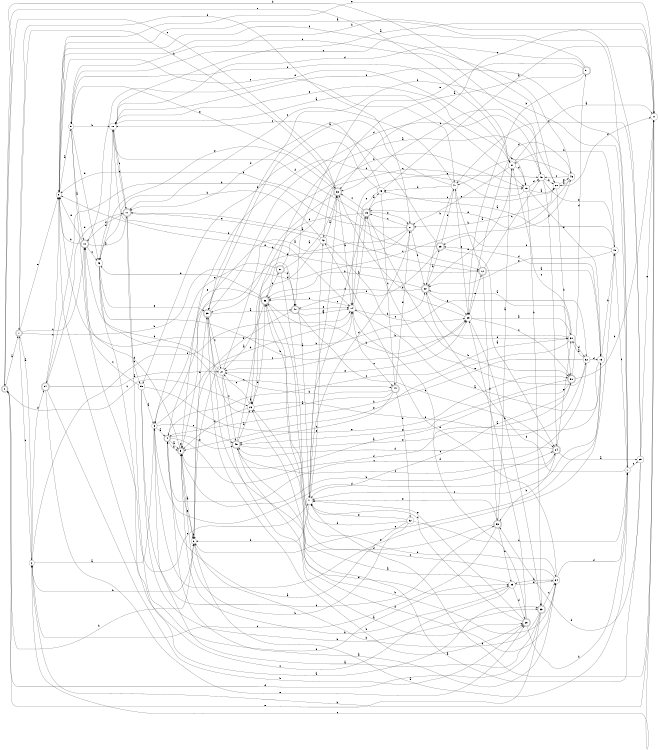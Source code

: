 digraph n45_9 {
__start0 [label="" shape="none"];

rankdir=LR;
size="8,5";

s0 [style="rounded,filled", color="black", fillcolor="white" shape="doublecircle", label="0"];
s1 [style="rounded,filled", color="black", fillcolor="white" shape="doublecircle", label="1"];
s2 [style="filled", color="black", fillcolor="white" shape="circle", label="2"];
s3 [style="filled", color="black", fillcolor="white" shape="circle", label="3"];
s4 [style="rounded,filled", color="black", fillcolor="white" shape="doublecircle", label="4"];
s5 [style="rounded,filled", color="black", fillcolor="white" shape="doublecircle", label="5"];
s6 [style="filled", color="black", fillcolor="white" shape="circle", label="6"];
s7 [style="filled", color="black", fillcolor="white" shape="circle", label="7"];
s8 [style="filled", color="black", fillcolor="white" shape="circle", label="8"];
s9 [style="filled", color="black", fillcolor="white" shape="circle", label="9"];
s10 [style="rounded,filled", color="black", fillcolor="white" shape="doublecircle", label="10"];
s11 [style="rounded,filled", color="black", fillcolor="white" shape="doublecircle", label="11"];
s12 [style="rounded,filled", color="black", fillcolor="white" shape="doublecircle", label="12"];
s13 [style="filled", color="black", fillcolor="white" shape="circle", label="13"];
s14 [style="filled", color="black", fillcolor="white" shape="circle", label="14"];
s15 [style="rounded,filled", color="black", fillcolor="white" shape="doublecircle", label="15"];
s16 [style="filled", color="black", fillcolor="white" shape="circle", label="16"];
s17 [style="filled", color="black", fillcolor="white" shape="circle", label="17"];
s18 [style="filled", color="black", fillcolor="white" shape="circle", label="18"];
s19 [style="filled", color="black", fillcolor="white" shape="circle", label="19"];
s20 [style="filled", color="black", fillcolor="white" shape="circle", label="20"];
s21 [style="rounded,filled", color="black", fillcolor="white" shape="doublecircle", label="21"];
s22 [style="rounded,filled", color="black", fillcolor="white" shape="doublecircle", label="22"];
s23 [style="rounded,filled", color="black", fillcolor="white" shape="doublecircle", label="23"];
s24 [style="rounded,filled", color="black", fillcolor="white" shape="doublecircle", label="24"];
s25 [style="filled", color="black", fillcolor="white" shape="circle", label="25"];
s26 [style="filled", color="black", fillcolor="white" shape="circle", label="26"];
s27 [style="filled", color="black", fillcolor="white" shape="circle", label="27"];
s28 [style="rounded,filled", color="black", fillcolor="white" shape="doublecircle", label="28"];
s29 [style="filled", color="black", fillcolor="white" shape="circle", label="29"];
s30 [style="filled", color="black", fillcolor="white" shape="circle", label="30"];
s31 [style="filled", color="black", fillcolor="white" shape="circle", label="31"];
s32 [style="filled", color="black", fillcolor="white" shape="circle", label="32"];
s33 [style="rounded,filled", color="black", fillcolor="white" shape="doublecircle", label="33"];
s34 [style="filled", color="black", fillcolor="white" shape="circle", label="34"];
s35 [style="filled", color="black", fillcolor="white" shape="circle", label="35"];
s36 [style="rounded,filled", color="black", fillcolor="white" shape="doublecircle", label="36"];
s37 [style="rounded,filled", color="black", fillcolor="white" shape="doublecircle", label="37"];
s38 [style="rounded,filled", color="black", fillcolor="white" shape="doublecircle", label="38"];
s39 [style="rounded,filled", color="black", fillcolor="white" shape="doublecircle", label="39"];
s40 [style="rounded,filled", color="black", fillcolor="white" shape="doublecircle", label="40"];
s41 [style="filled", color="black", fillcolor="white" shape="circle", label="41"];
s42 [style="filled", color="black", fillcolor="white" shape="circle", label="42"];
s43 [style="filled", color="black", fillcolor="white" shape="circle", label="43"];
s44 [style="rounded,filled", color="black", fillcolor="white" shape="doublecircle", label="44"];
s45 [style="rounded,filled", color="black", fillcolor="white" shape="doublecircle", label="45"];
s46 [style="filled", color="black", fillcolor="white" shape="circle", label="46"];
s47 [style="filled", color="black", fillcolor="white" shape="circle", label="47"];
s48 [style="filled", color="black", fillcolor="white" shape="circle", label="48"];
s49 [style="filled", color="black", fillcolor="white" shape="circle", label="49"];
s50 [style="rounded,filled", color="black", fillcolor="white" shape="doublecircle", label="50"];
s51 [style="rounded,filled", color="black", fillcolor="white" shape="doublecircle", label="51"];
s52 [style="filled", color="black", fillcolor="white" shape="circle", label="52"];
s53 [style="rounded,filled", color="black", fillcolor="white" shape="doublecircle", label="53"];
s54 [style="rounded,filled", color="black", fillcolor="white" shape="doublecircle", label="54"];
s55 [style="filled", color="black", fillcolor="white" shape="circle", label="55"];
s0 -> s1 [label="a"];
s0 -> s6 [label="b"];
s0 -> s26 [label="c"];
s0 -> s20 [label="d"];
s0 -> s19 [label="e"];
s1 -> s2 [label="a"];
s1 -> s40 [label="b"];
s1 -> s10 [label="c"];
s1 -> s21 [label="d"];
s1 -> s8 [label="e"];
s2 -> s3 [label="a"];
s2 -> s6 [label="b"];
s2 -> s1 [label="c"];
s2 -> s54 [label="d"];
s2 -> s14 [label="e"];
s3 -> s4 [label="a"];
s3 -> s14 [label="b"];
s3 -> s45 [label="c"];
s3 -> s24 [label="d"];
s3 -> s49 [label="e"];
s4 -> s5 [label="a"];
s4 -> s5 [label="b"];
s4 -> s30 [label="c"];
s4 -> s32 [label="d"];
s4 -> s45 [label="e"];
s5 -> s6 [label="a"];
s5 -> s24 [label="b"];
s5 -> s20 [label="c"];
s5 -> s10 [label="d"];
s5 -> s5 [label="e"];
s6 -> s7 [label="a"];
s6 -> s39 [label="b"];
s6 -> s14 [label="c"];
s6 -> s6 [label="d"];
s6 -> s5 [label="e"];
s7 -> s8 [label="a"];
s7 -> s39 [label="b"];
s7 -> s25 [label="c"];
s7 -> s22 [label="d"];
s7 -> s18 [label="e"];
s8 -> s9 [label="a"];
s8 -> s32 [label="b"];
s8 -> s47 [label="c"];
s8 -> s46 [label="d"];
s8 -> s17 [label="e"];
s9 -> s10 [label="a"];
s9 -> s18 [label="b"];
s9 -> s41 [label="c"];
s9 -> s43 [label="d"];
s9 -> s38 [label="e"];
s10 -> s11 [label="a"];
s10 -> s8 [label="b"];
s10 -> s43 [label="c"];
s10 -> s31 [label="d"];
s10 -> s8 [label="e"];
s11 -> s12 [label="a"];
s11 -> s55 [label="b"];
s11 -> s18 [label="c"];
s11 -> s10 [label="d"];
s11 -> s35 [label="e"];
s12 -> s13 [label="a"];
s12 -> s47 [label="b"];
s12 -> s48 [label="c"];
s12 -> s53 [label="d"];
s12 -> s8 [label="e"];
s13 -> s14 [label="a"];
s13 -> s49 [label="b"];
s13 -> s41 [label="c"];
s13 -> s23 [label="d"];
s13 -> s6 [label="e"];
s14 -> s15 [label="a"];
s14 -> s22 [label="b"];
s14 -> s44 [label="c"];
s14 -> s36 [label="d"];
s14 -> s48 [label="e"];
s15 -> s16 [label="a"];
s15 -> s50 [label="b"];
s15 -> s38 [label="c"];
s15 -> s26 [label="d"];
s15 -> s21 [label="e"];
s16 -> s17 [label="a"];
s16 -> s55 [label="b"];
s16 -> s44 [label="c"];
s16 -> s11 [label="d"];
s16 -> s14 [label="e"];
s17 -> s18 [label="a"];
s17 -> s2 [label="b"];
s17 -> s2 [label="c"];
s17 -> s41 [label="d"];
s17 -> s38 [label="e"];
s18 -> s19 [label="a"];
s18 -> s14 [label="b"];
s18 -> s11 [label="c"];
s18 -> s12 [label="d"];
s18 -> s31 [label="e"];
s19 -> s20 [label="a"];
s19 -> s33 [label="b"];
s19 -> s15 [label="c"];
s19 -> s48 [label="d"];
s19 -> s13 [label="e"];
s20 -> s21 [label="a"];
s20 -> s50 [label="b"];
s20 -> s8 [label="c"];
s20 -> s17 [label="d"];
s20 -> s46 [label="e"];
s21 -> s5 [label="a"];
s21 -> s22 [label="b"];
s21 -> s15 [label="c"];
s21 -> s54 [label="d"];
s21 -> s4 [label="e"];
s22 -> s23 [label="a"];
s22 -> s36 [label="b"];
s22 -> s36 [label="c"];
s22 -> s30 [label="d"];
s22 -> s29 [label="e"];
s23 -> s24 [label="a"];
s23 -> s8 [label="b"];
s23 -> s18 [label="c"];
s23 -> s40 [label="d"];
s23 -> s47 [label="e"];
s24 -> s25 [label="a"];
s24 -> s53 [label="b"];
s24 -> s45 [label="c"];
s24 -> s45 [label="d"];
s24 -> s30 [label="e"];
s25 -> s26 [label="a"];
s25 -> s9 [label="b"];
s25 -> s47 [label="c"];
s25 -> s53 [label="d"];
s25 -> s17 [label="e"];
s26 -> s26 [label="a"];
s26 -> s5 [label="b"];
s26 -> s27 [label="c"];
s26 -> s36 [label="d"];
s26 -> s13 [label="e"];
s27 -> s28 [label="a"];
s27 -> s19 [label="b"];
s27 -> s45 [label="c"];
s27 -> s10 [label="d"];
s27 -> s29 [label="e"];
s28 -> s29 [label="a"];
s28 -> s7 [label="b"];
s28 -> s41 [label="c"];
s28 -> s14 [label="d"];
s28 -> s41 [label="e"];
s29 -> s30 [label="a"];
s29 -> s33 [label="b"];
s29 -> s50 [label="c"];
s29 -> s38 [label="d"];
s29 -> s12 [label="e"];
s30 -> s22 [label="a"];
s30 -> s27 [label="b"];
s30 -> s31 [label="c"];
s30 -> s32 [label="d"];
s30 -> s5 [label="e"];
s31 -> s17 [label="a"];
s31 -> s9 [label="b"];
s31 -> s21 [label="c"];
s31 -> s19 [label="d"];
s31 -> s22 [label="e"];
s32 -> s30 [label="a"];
s32 -> s4 [label="b"];
s32 -> s4 [label="c"];
s32 -> s13 [label="d"];
s32 -> s15 [label="e"];
s33 -> s3 [label="a"];
s33 -> s6 [label="b"];
s33 -> s34 [label="c"];
s33 -> s0 [label="d"];
s33 -> s0 [label="e"];
s34 -> s4 [label="a"];
s34 -> s35 [label="b"];
s34 -> s36 [label="c"];
s34 -> s7 [label="d"];
s34 -> s42 [label="e"];
s35 -> s36 [label="a"];
s35 -> s5 [label="b"];
s35 -> s8 [label="c"];
s35 -> s28 [label="d"];
s35 -> s34 [label="e"];
s36 -> s27 [label="a"];
s36 -> s29 [label="b"];
s36 -> s37 [label="c"];
s36 -> s43 [label="d"];
s36 -> s3 [label="e"];
s37 -> s38 [label="a"];
s37 -> s34 [label="b"];
s37 -> s19 [label="c"];
s37 -> s40 [label="d"];
s37 -> s3 [label="e"];
s38 -> s14 [label="a"];
s38 -> s1 [label="b"];
s38 -> s0 [label="c"];
s38 -> s39 [label="d"];
s38 -> s43 [label="e"];
s39 -> s40 [label="a"];
s39 -> s28 [label="b"];
s39 -> s27 [label="c"];
s39 -> s48 [label="d"];
s39 -> s35 [label="e"];
s40 -> s41 [label="a"];
s40 -> s6 [label="b"];
s40 -> s24 [label="c"];
s40 -> s14 [label="d"];
s40 -> s14 [label="e"];
s41 -> s38 [label="a"];
s41 -> s6 [label="b"];
s41 -> s15 [label="c"];
s41 -> s21 [label="d"];
s41 -> s42 [label="e"];
s42 -> s38 [label="a"];
s42 -> s43 [label="b"];
s42 -> s29 [label="c"];
s42 -> s26 [label="d"];
s42 -> s11 [label="e"];
s43 -> s33 [label="a"];
s43 -> s29 [label="b"];
s43 -> s44 [label="c"];
s43 -> s18 [label="d"];
s43 -> s39 [label="e"];
s44 -> s39 [label="a"];
s44 -> s27 [label="b"];
s44 -> s45 [label="c"];
s44 -> s52 [label="d"];
s44 -> s21 [label="e"];
s45 -> s26 [label="a"];
s45 -> s34 [label="b"];
s45 -> s46 [label="c"];
s45 -> s34 [label="d"];
s45 -> s50 [label="e"];
s46 -> s20 [label="a"];
s46 -> s47 [label="b"];
s46 -> s48 [label="c"];
s46 -> s29 [label="d"];
s46 -> s15 [label="e"];
s47 -> s39 [label="a"];
s47 -> s22 [label="b"];
s47 -> s11 [label="c"];
s47 -> s16 [label="d"];
s47 -> s29 [label="e"];
s48 -> s36 [label="a"];
s48 -> s20 [label="b"];
s48 -> s38 [label="c"];
s48 -> s24 [label="d"];
s48 -> s49 [label="e"];
s49 -> s16 [label="a"];
s49 -> s31 [label="b"];
s49 -> s7 [label="c"];
s49 -> s23 [label="d"];
s49 -> s22 [label="e"];
s50 -> s5 [label="a"];
s50 -> s17 [label="b"];
s50 -> s41 [label="c"];
s50 -> s51 [label="d"];
s50 -> s45 [label="e"];
s51 -> s42 [label="a"];
s51 -> s29 [label="b"];
s51 -> s9 [label="c"];
s51 -> s18 [label="d"];
s51 -> s40 [label="e"];
s52 -> s4 [label="a"];
s52 -> s5 [label="b"];
s52 -> s7 [label="c"];
s52 -> s36 [label="d"];
s52 -> s41 [label="e"];
s53 -> s31 [label="a"];
s53 -> s35 [label="b"];
s53 -> s2 [label="c"];
s53 -> s26 [label="d"];
s53 -> s41 [label="e"];
s54 -> s27 [label="a"];
s54 -> s28 [label="b"];
s54 -> s8 [label="c"];
s54 -> s11 [label="d"];
s54 -> s28 [label="e"];
s55 -> s3 [label="a"];
s55 -> s33 [label="b"];
s55 -> s10 [label="c"];
s55 -> s53 [label="d"];
s55 -> s50 [label="e"];

}